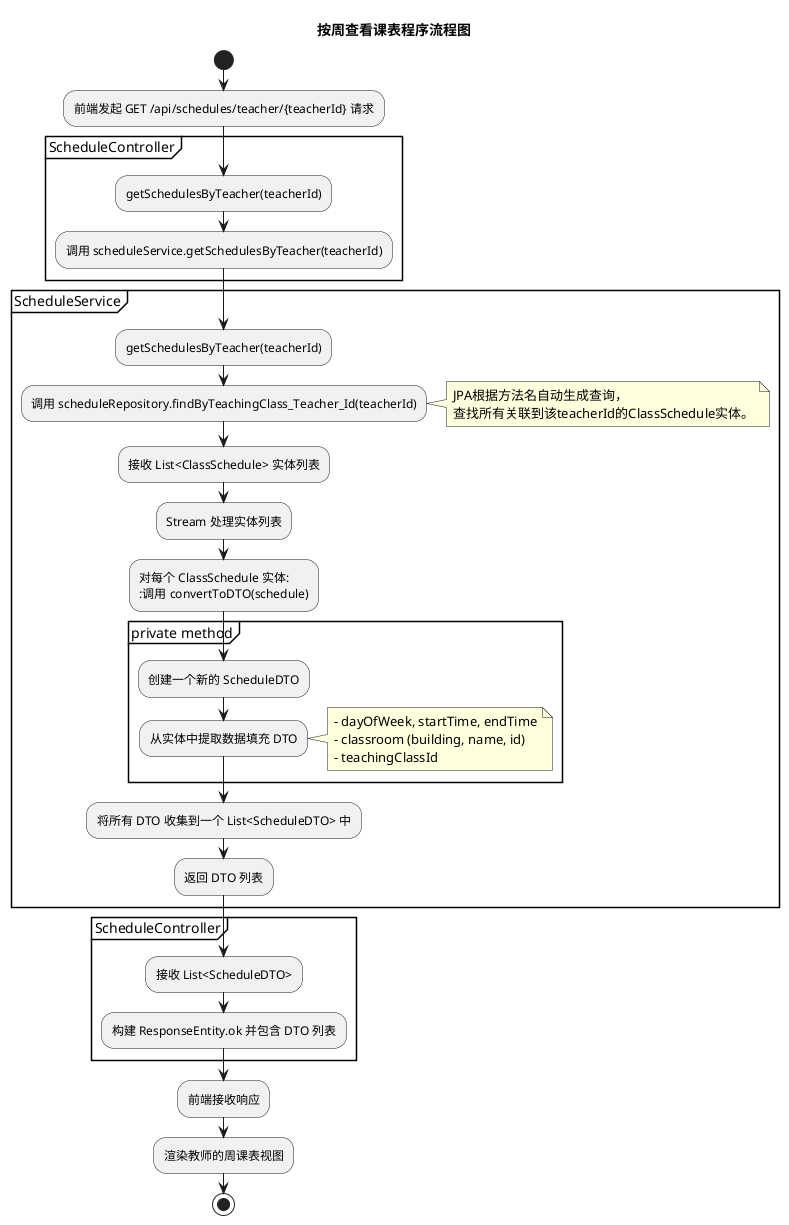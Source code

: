 @startuml
'https://plantuml.com/activity-diagram-beta

title 按周查看课表程序流程图

start

:前端发起 GET /api/schedules/teacher/{teacherId} 请求;

partition ScheduleController {
    :getSchedulesByTeacher(teacherId);
    :调用 scheduleService.getSchedulesByTeacher(teacherId);
}

partition ScheduleService {
    :getSchedulesByTeacher(teacherId);
    :调用 scheduleRepository.findByTeachingClass_Teacher_Id(teacherId);
    note right
    JPA根据方法名自动生成查询，
    查找所有关联到该teacherId的ClassSchedule实体。
    end note
    :接收 List<ClassSchedule> 实体列表;
    :Stream 处理实体列表;
    :对每个 ClassSchedule 实体:
    :调用 convertToDTO(schedule);
    partition "private method" {
      :创建一个新的 ScheduleDTO;
      :从实体中提取数据填充 DTO;
      note right
      - dayOfWeek, startTime, endTime
      - classroom (building, name, id)
      - teachingClassId
      end note
    }
    :将所有 DTO 收集到一个 List<ScheduleDTO> 中;
    :返回 DTO 列表;
}

partition ScheduleController {
    :接收 List<ScheduleDTO>;
    :构建 ResponseEntity.ok 并包含 DTO 列表;
}

:前端接收响应;
:渲染教师的周课表视图;

stop

@enduml 